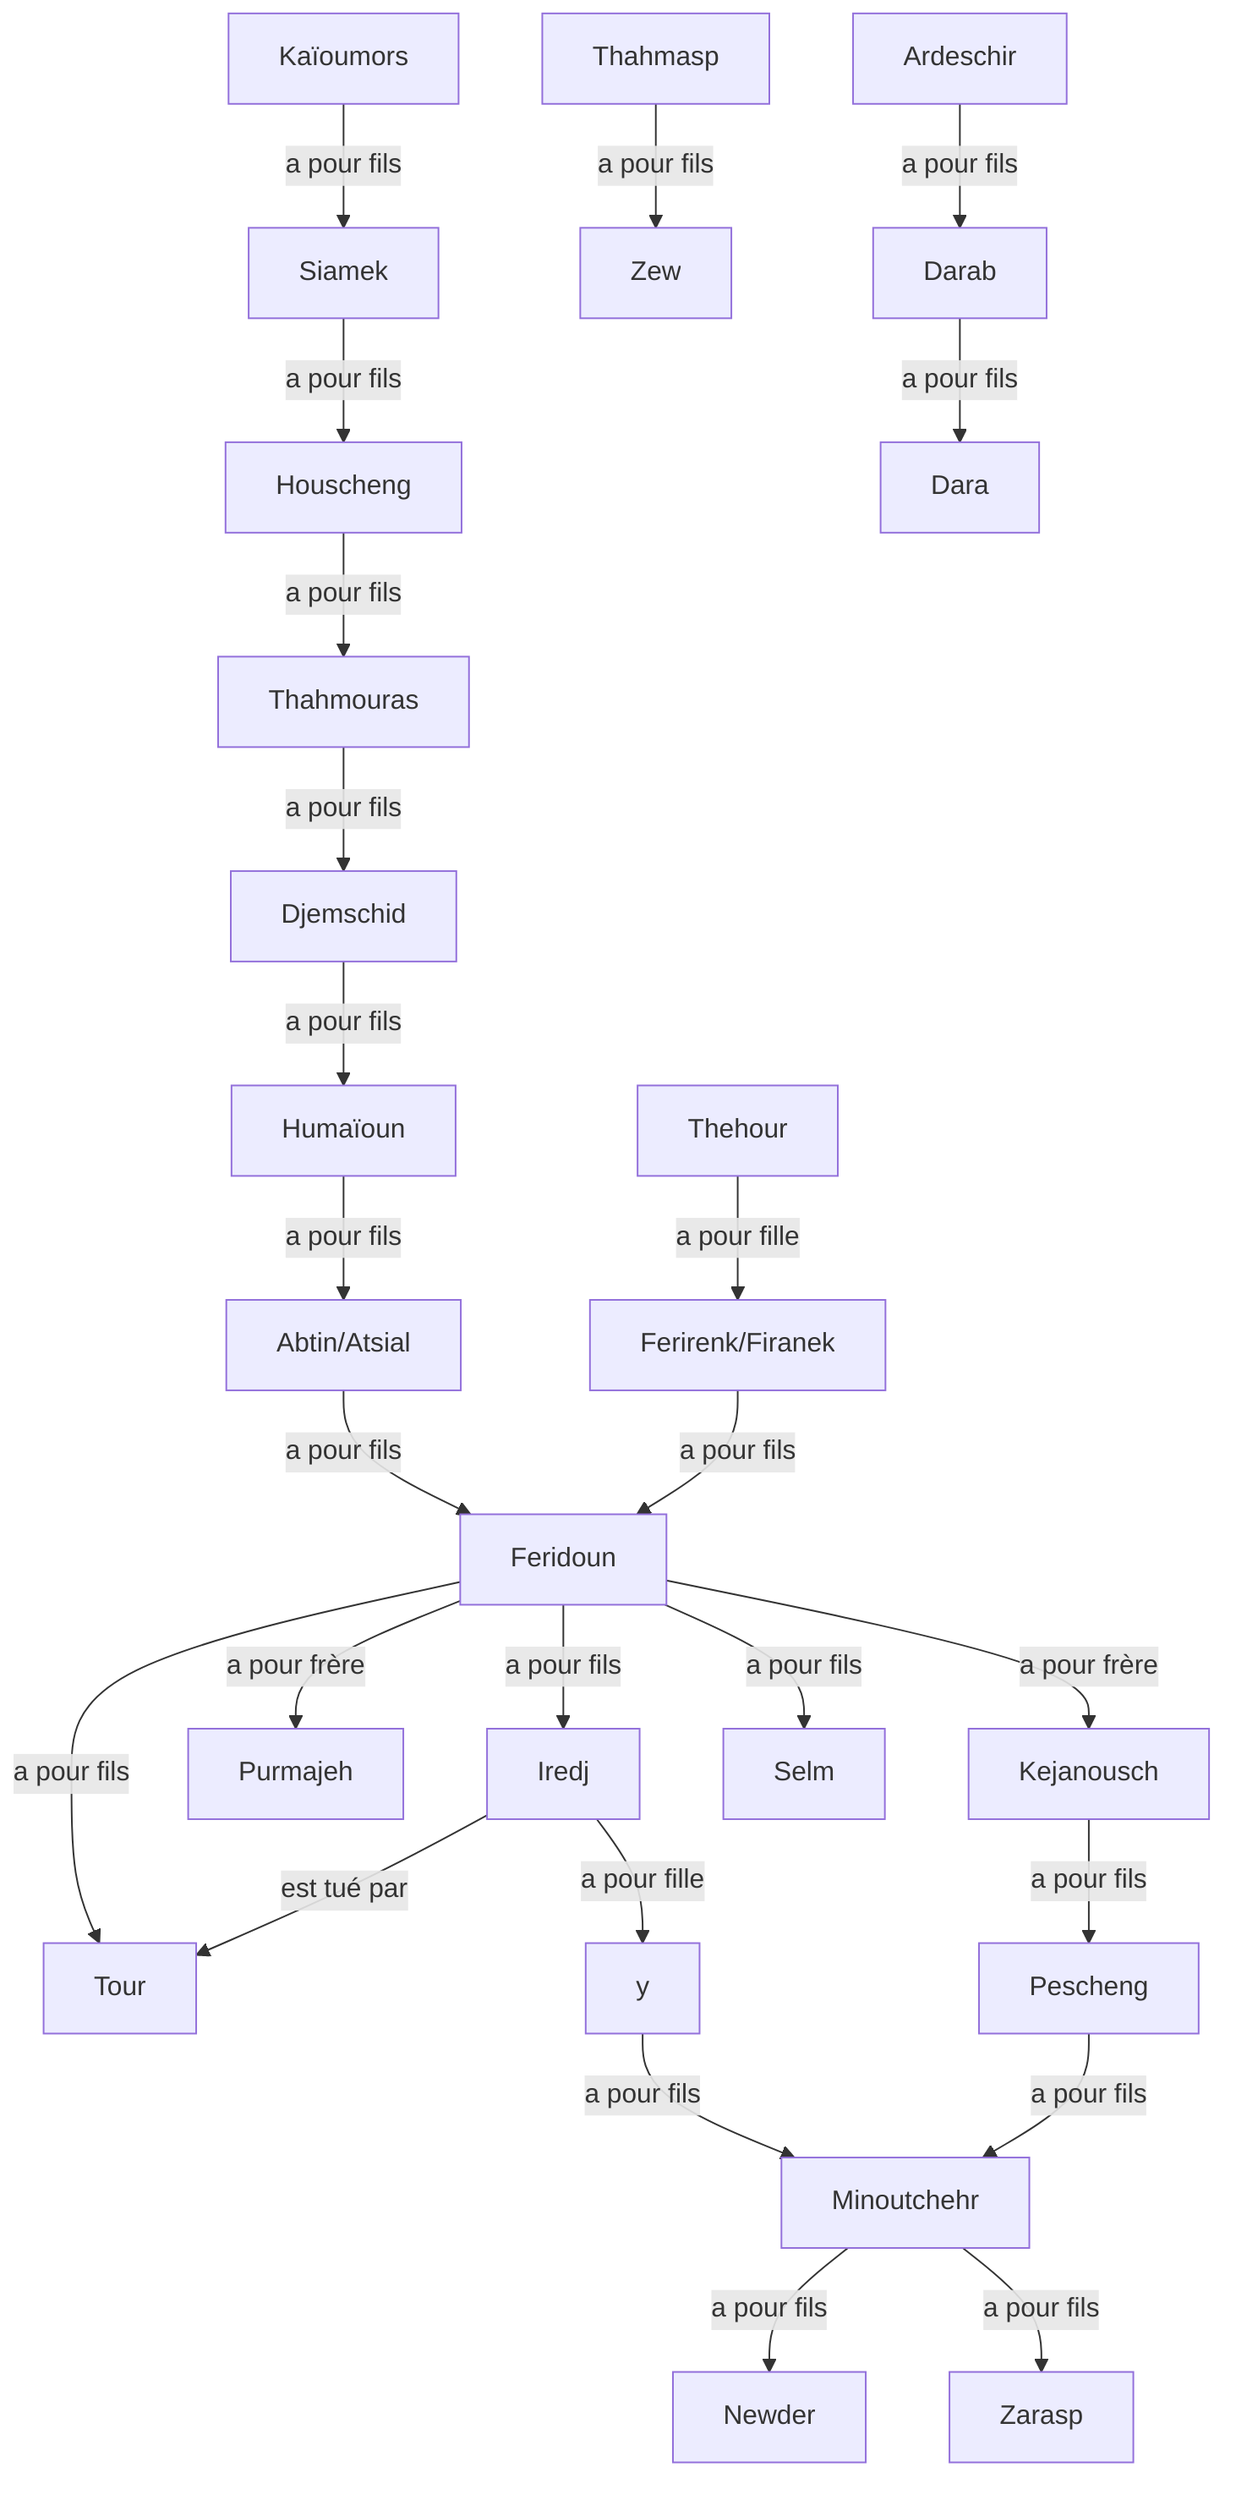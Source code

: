 graph TD
Kaïoumors --a pour fils--> Siamek
Siamek --a pour fils--> Houscheng
Houscheng --a pour fils--> Thahmouras
Thahmouras --a pour fils--> Djemschid
Djemschid --a pour fils--> Humaïoun
Humaïoun --a pour fils-->Abtin/Atsial
Abtin/Atsial --a pour fils--> Feridoun
Thehour --a pour fille--> Ferirenk/Firanek
Ferirenk/Firanek --a pour fils--> Feridoun
Feridoun --a pour frère--> Kejanousch
Feridoun --a pour frère--> Purmajeh
Thahmasp --a pour fils--> Zew
Ardeschir --a pour fils--> Darab
Darab --a pour fils--> Dara
Feridoun --a pour fils-->Iredj
Feridoun --a pour fils-->Tour
Feridoun --a pour fils-->Selm
Iredj --est tué par--> Tour
Kejanousch --a pour fils-->Pescheng
Iredj --a pour fille--> y
y --a pour fils--> Minoutchehr
Pescheng --a pour fils--> Minoutchehr
Minoutchehr --a pour fils--> Newder
Minoutchehr --a pour fils--> Zarasp